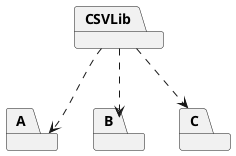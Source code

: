 @startuml
package "CSVLib"

package "A"
package "B"
package "C"

CSVLib ..> A
CSVLib ..> B
CSVLib ..> C

@enduml
